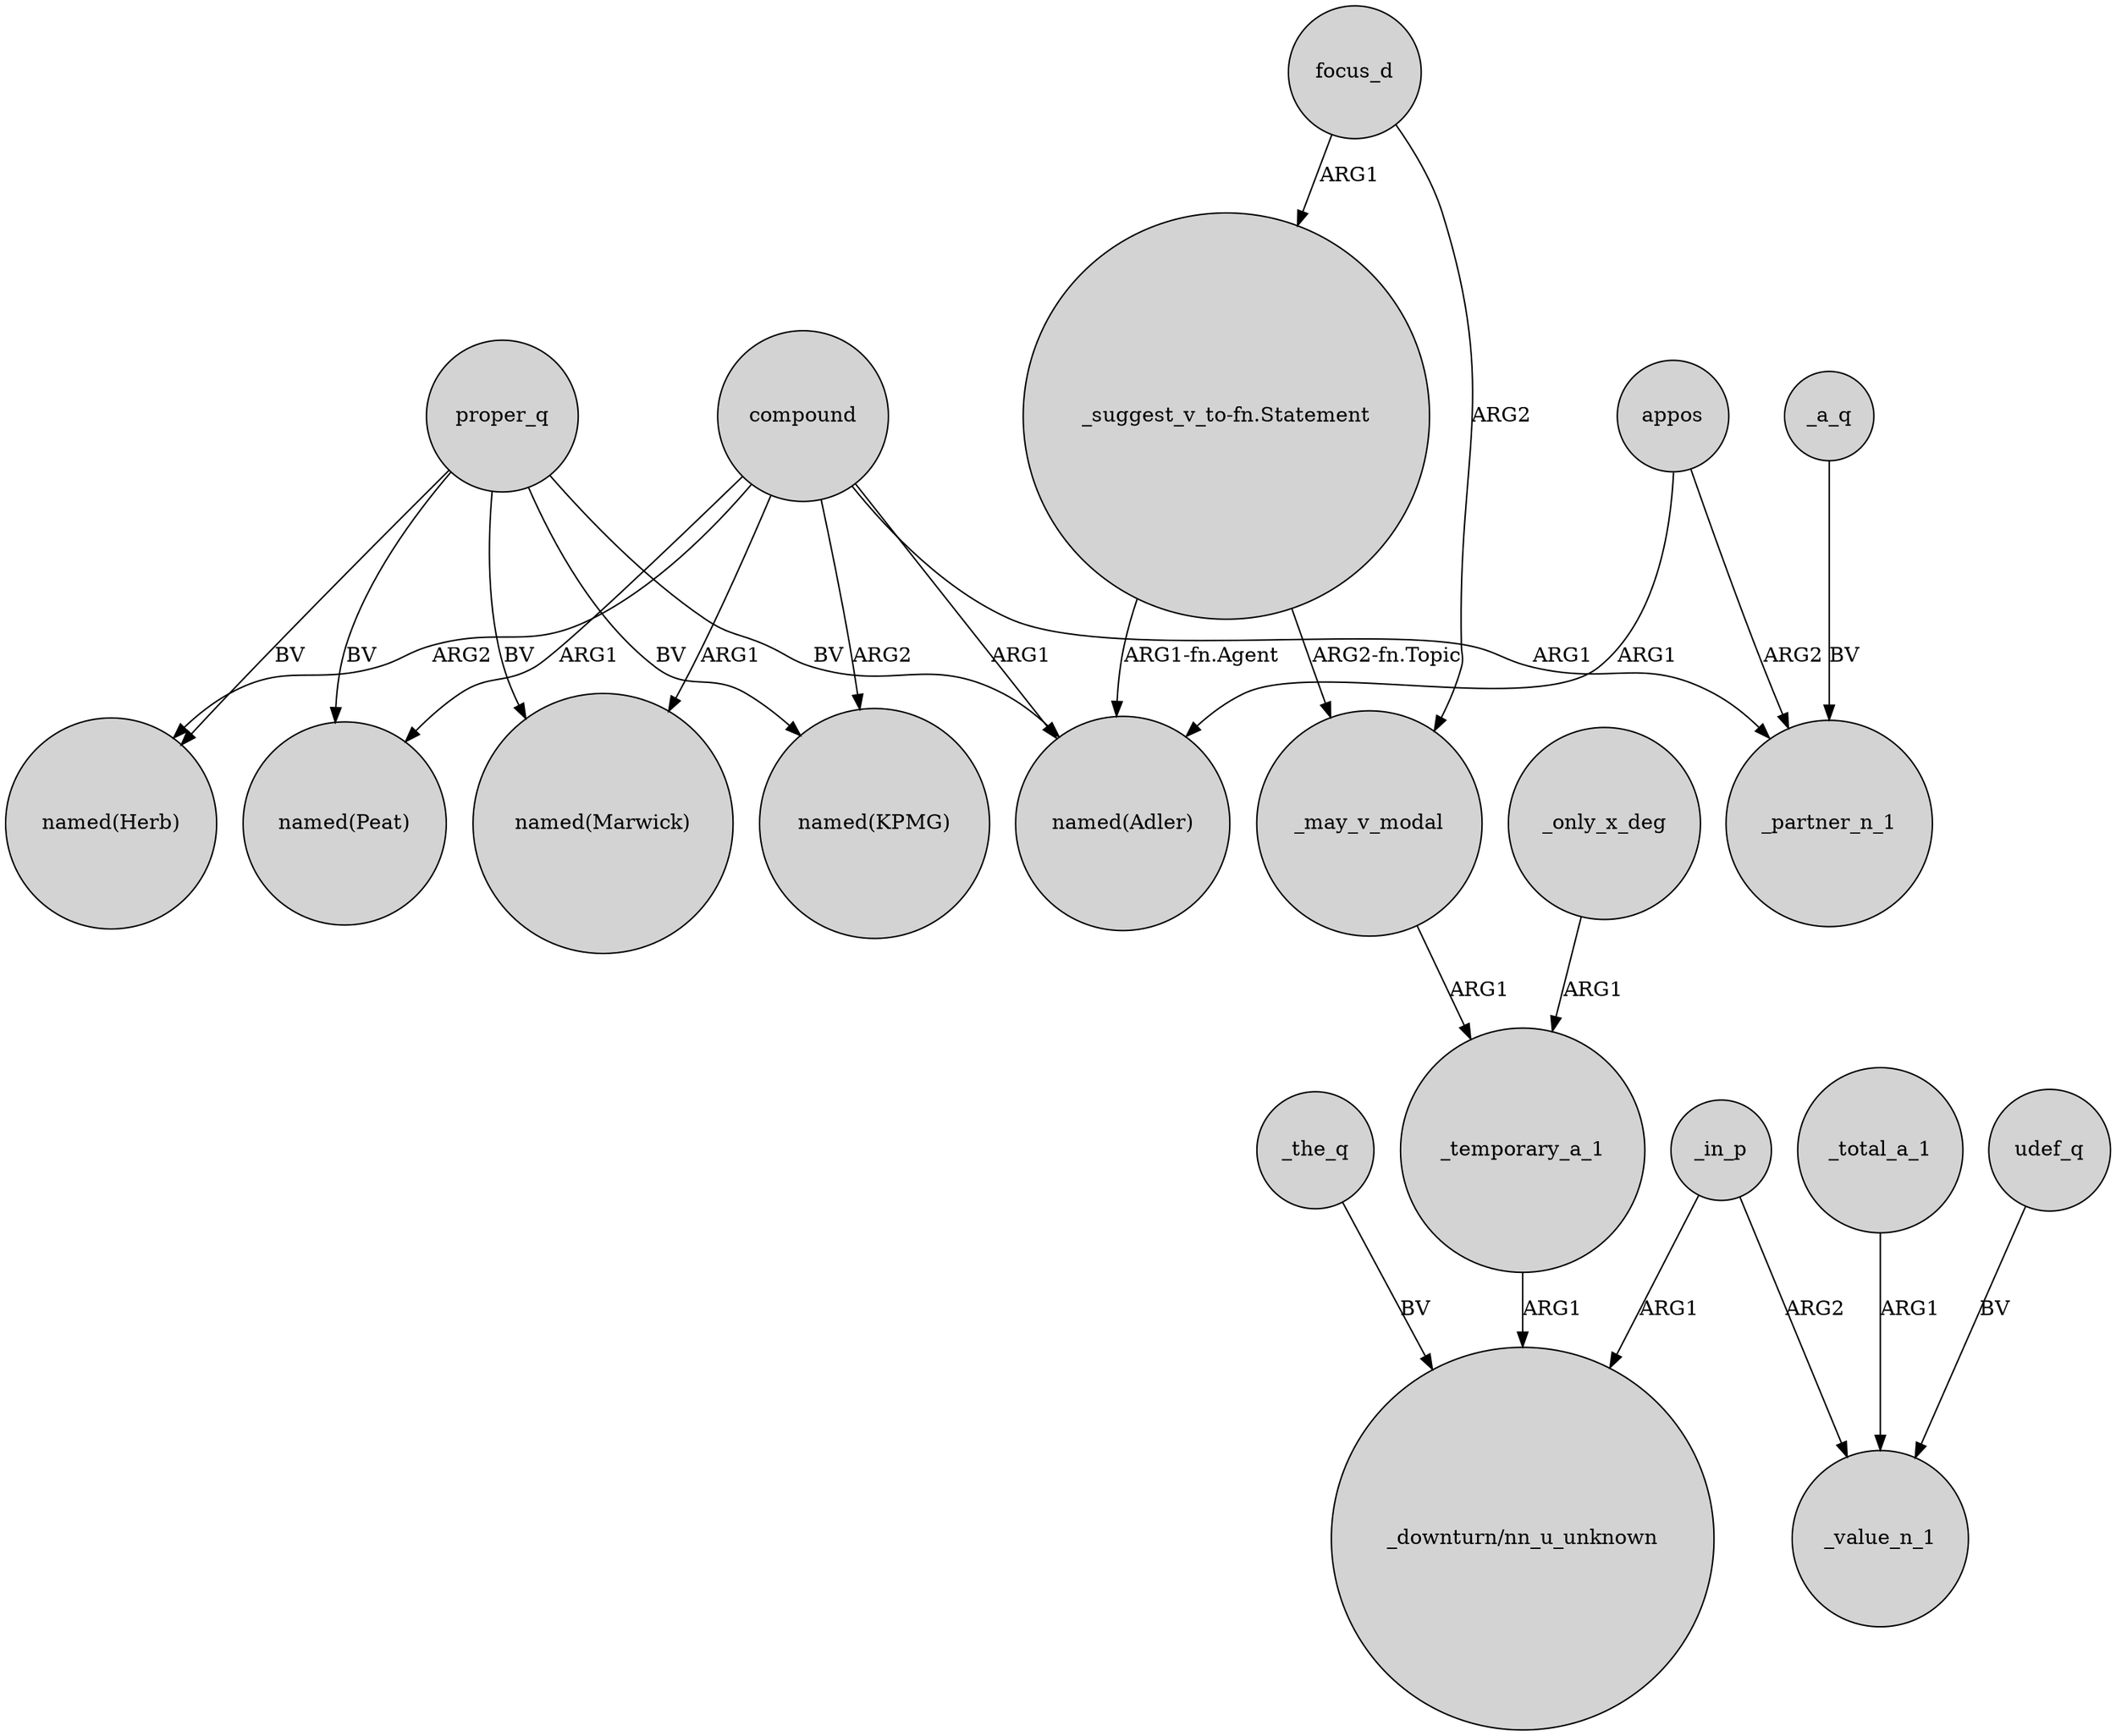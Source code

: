 digraph {
	node [shape=circle style=filled]
	proper_q -> "named(Peat)" [label=BV]
	"_suggest_v_to-fn.Statement" -> "named(Adler)" [label="ARG1-fn.Agent"]
	compound -> "named(Adler)" [label=ARG1]
	focus_d -> "_suggest_v_to-fn.Statement" [label=ARG1]
	_the_q -> "_downturn/nn_u_unknown" [label=BV]
	focus_d -> _may_v_modal [label=ARG2]
	appos -> _partner_n_1 [label=ARG2]
	_a_q -> _partner_n_1 [label=BV]
	_in_p -> _value_n_1 [label=ARG2]
	"_suggest_v_to-fn.Statement" -> _may_v_modal [label="ARG2-fn.Topic"]
	compound -> _partner_n_1 [label=ARG1]
	_temporary_a_1 -> "_downturn/nn_u_unknown" [label=ARG1]
	compound -> "named(Peat)" [label=ARG1]
	_total_a_1 -> _value_n_1 [label=ARG1]
	_may_v_modal -> _temporary_a_1 [label=ARG1]
	proper_q -> "named(Adler)" [label=BV]
	appos -> "named(Adler)" [label=ARG1]
	compound -> "named(KPMG)" [label=ARG2]
	compound -> "named(Marwick)" [label=ARG1]
	proper_q -> "named(Marwick)" [label=BV]
	udef_q -> _value_n_1 [label=BV]
	_only_x_deg -> _temporary_a_1 [label=ARG1]
	proper_q -> "named(Herb)" [label=BV]
	_in_p -> "_downturn/nn_u_unknown" [label=ARG1]
	proper_q -> "named(KPMG)" [label=BV]
	compound -> "named(Herb)" [label=ARG2]
}
